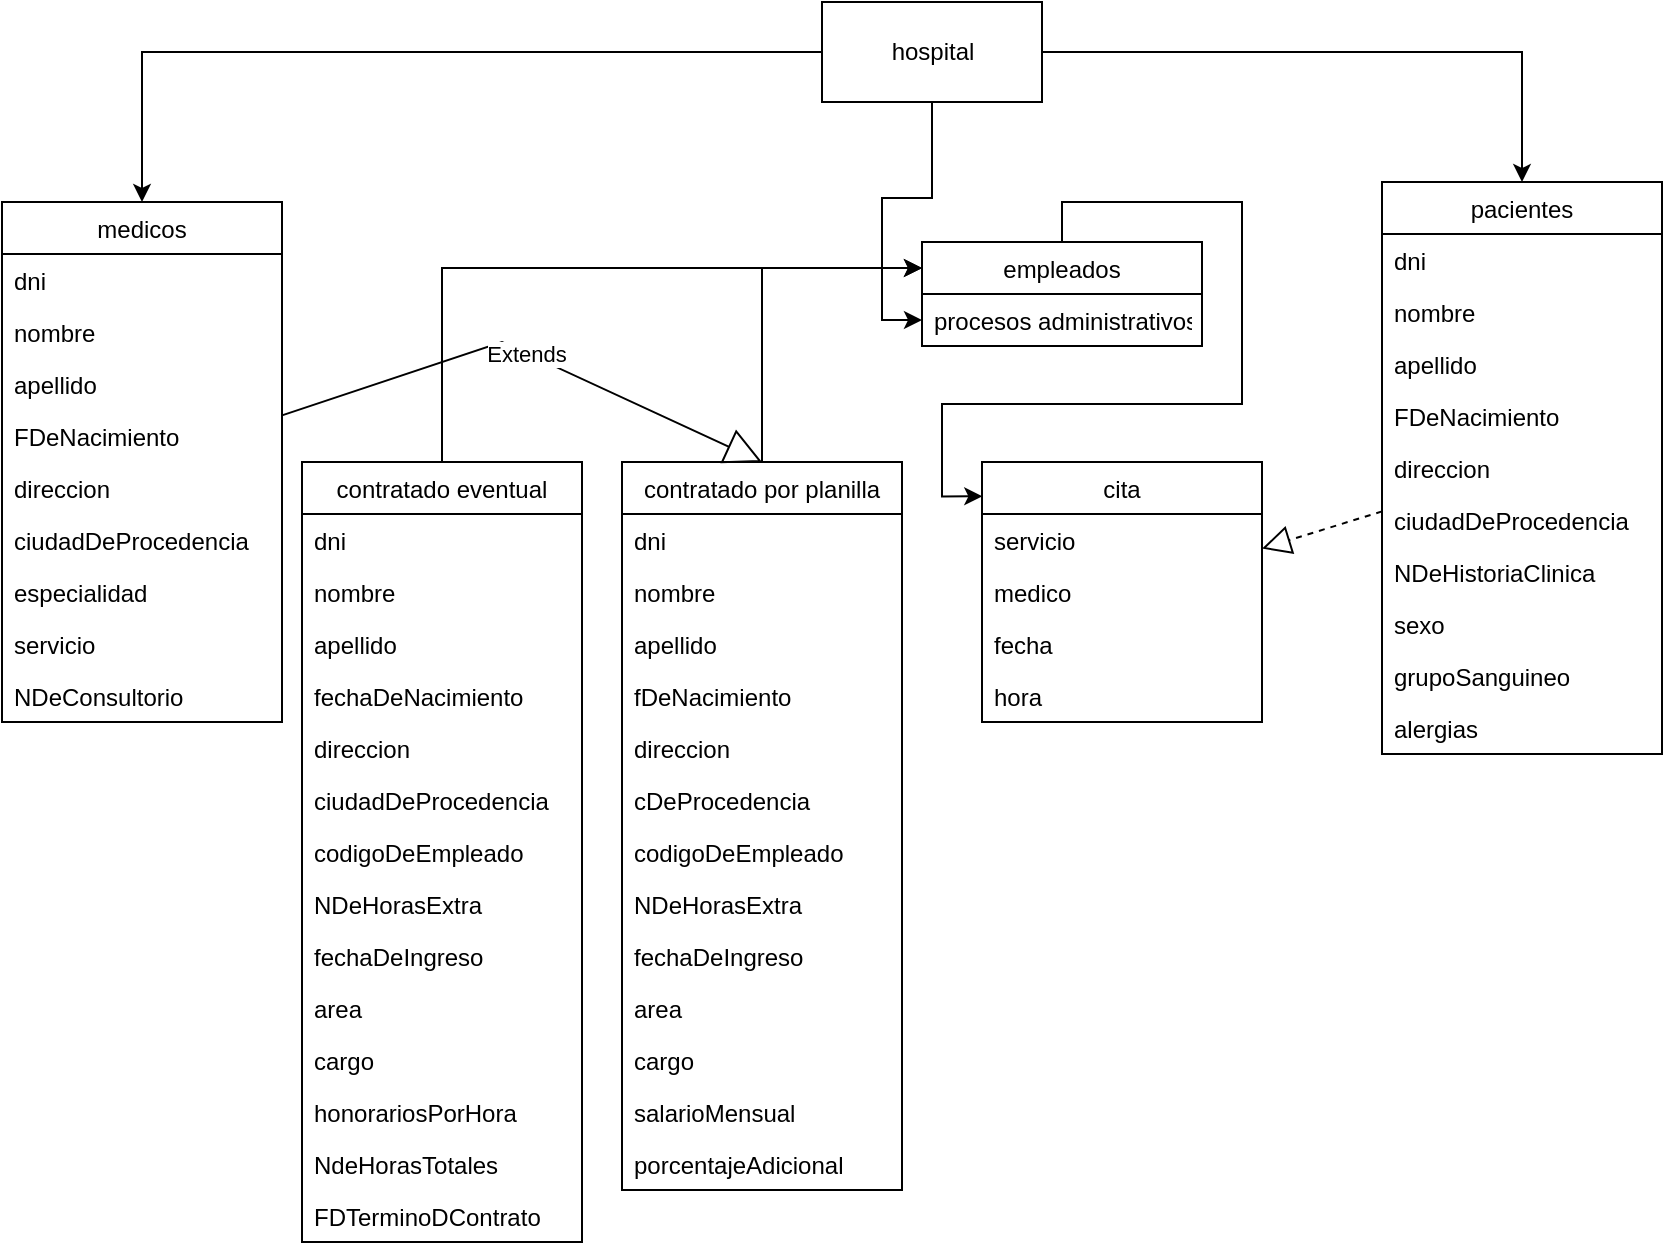 <mxfile version="20.3.6" type="github">
  <diagram id="PKLT-gSTfjKENaEPomK2" name="Página-1">
    <mxGraphModel dx="2523" dy="560" grid="1" gridSize="10" guides="1" tooltips="1" connect="1" arrows="1" fold="1" page="1" pageScale="1" pageWidth="827" pageHeight="1169" math="0" shadow="0">
      <root>
        <mxCell id="0" />
        <mxCell id="1" parent="0" />
        <mxCell id="cpbGtfJydm9GBVMsb6nC-65" value="" style="edgeStyle=orthogonalEdgeStyle;rounded=0;orthogonalLoop=1;jettySize=auto;html=1;" edge="1" parent="1" source="cpbGtfJydm9GBVMsb6nC-1" target="cpbGtfJydm9GBVMsb6nC-6">
          <mxGeometry relative="1" as="geometry" />
        </mxCell>
        <mxCell id="cpbGtfJydm9GBVMsb6nC-66" style="edgeStyle=orthogonalEdgeStyle;rounded=0;orthogonalLoop=1;jettySize=auto;html=1;exitX=1;exitY=0.5;exitDx=0;exitDy=0;entryX=0.5;entryY=0;entryDx=0;entryDy=0;" edge="1" parent="1" source="cpbGtfJydm9GBVMsb6nC-1" target="cpbGtfJydm9GBVMsb6nC-11">
          <mxGeometry relative="1" as="geometry" />
        </mxCell>
        <mxCell id="cpbGtfJydm9GBVMsb6nC-67" style="edgeStyle=orthogonalEdgeStyle;rounded=0;orthogonalLoop=1;jettySize=auto;html=1;exitX=0;exitY=0.5;exitDx=0;exitDy=0;entryX=0.5;entryY=0;entryDx=0;entryDy=0;" edge="1" parent="1" source="cpbGtfJydm9GBVMsb6nC-1" target="cpbGtfJydm9GBVMsb6nC-7">
          <mxGeometry relative="1" as="geometry" />
        </mxCell>
        <mxCell id="cpbGtfJydm9GBVMsb6nC-1" value="hospital" style="html=1;" vertex="1" parent="1">
          <mxGeometry x="140" y="30" width="110" height="50" as="geometry" />
        </mxCell>
        <mxCell id="cpbGtfJydm9GBVMsb6nC-60" style="edgeStyle=orthogonalEdgeStyle;rounded=0;orthogonalLoop=1;jettySize=auto;html=1;exitX=0.5;exitY=0;exitDx=0;exitDy=0;entryX=0.001;entryY=0.132;entryDx=0;entryDy=0;entryPerimeter=0;" edge="1" parent="1" source="cpbGtfJydm9GBVMsb6nC-3" target="cpbGtfJydm9GBVMsb6nC-25">
          <mxGeometry relative="1" as="geometry" />
        </mxCell>
        <mxCell id="cpbGtfJydm9GBVMsb6nC-3" value="empleados" style="swimlane;fontStyle=0;childLayout=stackLayout;horizontal=1;startSize=26;fillColor=none;horizontalStack=0;resizeParent=1;resizeParentMax=0;resizeLast=0;collapsible=1;marginBottom=0;" vertex="1" parent="1">
          <mxGeometry x="190" y="150" width="140" height="52" as="geometry">
            <mxRectangle x="10" y="110" width="100" height="30" as="alternateBounds" />
          </mxGeometry>
        </mxCell>
        <mxCell id="cpbGtfJydm9GBVMsb6nC-6" value="procesos administrativos" style="text;strokeColor=none;fillColor=none;align=left;verticalAlign=top;spacingLeft=4;spacingRight=4;overflow=hidden;rotatable=0;points=[[0,0.5],[1,0.5]];portConstraint=eastwest;" vertex="1" parent="cpbGtfJydm9GBVMsb6nC-3">
          <mxGeometry y="26" width="140" height="26" as="geometry" />
        </mxCell>
        <mxCell id="cpbGtfJydm9GBVMsb6nC-7" value="medicos" style="swimlane;fontStyle=0;childLayout=stackLayout;horizontal=1;startSize=26;fillColor=none;horizontalStack=0;resizeParent=1;resizeParentMax=0;resizeLast=0;collapsible=1;marginBottom=0;" vertex="1" parent="1">
          <mxGeometry x="-270" y="130" width="140" height="260" as="geometry" />
        </mxCell>
        <mxCell id="cpbGtfJydm9GBVMsb6nC-8" value="dni" style="text;strokeColor=none;fillColor=none;align=left;verticalAlign=top;spacingLeft=4;spacingRight=4;overflow=hidden;rotatable=0;points=[[0,0.5],[1,0.5]];portConstraint=eastwest;" vertex="1" parent="cpbGtfJydm9GBVMsb6nC-7">
          <mxGeometry y="26" width="140" height="26" as="geometry" />
        </mxCell>
        <mxCell id="cpbGtfJydm9GBVMsb6nC-9" value="nombre" style="text;strokeColor=none;fillColor=none;align=left;verticalAlign=top;spacingLeft=4;spacingRight=4;overflow=hidden;rotatable=0;points=[[0,0.5],[1,0.5]];portConstraint=eastwest;" vertex="1" parent="cpbGtfJydm9GBVMsb6nC-7">
          <mxGeometry y="52" width="140" height="26" as="geometry" />
        </mxCell>
        <mxCell id="cpbGtfJydm9GBVMsb6nC-10" value="apellido&#xa;" style="text;strokeColor=none;fillColor=none;align=left;verticalAlign=top;spacingLeft=4;spacingRight=4;overflow=hidden;rotatable=0;points=[[0,0.5],[1,0.5]];portConstraint=eastwest;" vertex="1" parent="cpbGtfJydm9GBVMsb6nC-7">
          <mxGeometry y="78" width="140" height="26" as="geometry" />
        </mxCell>
        <mxCell id="cpbGtfJydm9GBVMsb6nC-84" value="FDeNacimiento" style="text;strokeColor=none;fillColor=none;align=left;verticalAlign=top;spacingLeft=4;spacingRight=4;overflow=hidden;rotatable=0;points=[[0,0.5],[1,0.5]];portConstraint=eastwest;" vertex="1" parent="cpbGtfJydm9GBVMsb6nC-7">
          <mxGeometry y="104" width="140" height="26" as="geometry" />
        </mxCell>
        <mxCell id="cpbGtfJydm9GBVMsb6nC-85" value="direccion" style="text;strokeColor=none;fillColor=none;align=left;verticalAlign=top;spacingLeft=4;spacingRight=4;overflow=hidden;rotatable=0;points=[[0,0.5],[1,0.5]];portConstraint=eastwest;" vertex="1" parent="cpbGtfJydm9GBVMsb6nC-7">
          <mxGeometry y="130" width="140" height="26" as="geometry" />
        </mxCell>
        <mxCell id="cpbGtfJydm9GBVMsb6nC-86" value="ciudadDeProcedencia" style="text;strokeColor=none;fillColor=none;align=left;verticalAlign=top;spacingLeft=4;spacingRight=4;overflow=hidden;rotatable=0;points=[[0,0.5],[1,0.5]];portConstraint=eastwest;" vertex="1" parent="cpbGtfJydm9GBVMsb6nC-7">
          <mxGeometry y="156" width="140" height="26" as="geometry" />
        </mxCell>
        <mxCell id="cpbGtfJydm9GBVMsb6nC-87" value="especialidad" style="text;strokeColor=none;fillColor=none;align=left;verticalAlign=top;spacingLeft=4;spacingRight=4;overflow=hidden;rotatable=0;points=[[0,0.5],[1,0.5]];portConstraint=eastwest;" vertex="1" parent="cpbGtfJydm9GBVMsb6nC-7">
          <mxGeometry y="182" width="140" height="26" as="geometry" />
        </mxCell>
        <mxCell id="cpbGtfJydm9GBVMsb6nC-88" value="servicio" style="text;strokeColor=none;fillColor=none;align=left;verticalAlign=top;spacingLeft=4;spacingRight=4;overflow=hidden;rotatable=0;points=[[0,0.5],[1,0.5]];portConstraint=eastwest;" vertex="1" parent="cpbGtfJydm9GBVMsb6nC-7">
          <mxGeometry y="208" width="140" height="26" as="geometry" />
        </mxCell>
        <mxCell id="cpbGtfJydm9GBVMsb6nC-89" value="NDeConsultorio" style="text;strokeColor=none;fillColor=none;align=left;verticalAlign=top;spacingLeft=4;spacingRight=4;overflow=hidden;rotatable=0;points=[[0,0.5],[1,0.5]];portConstraint=eastwest;" vertex="1" parent="cpbGtfJydm9GBVMsb6nC-7">
          <mxGeometry y="234" width="140" height="26" as="geometry" />
        </mxCell>
        <mxCell id="cpbGtfJydm9GBVMsb6nC-11" value="pacientes" style="swimlane;fontStyle=0;childLayout=stackLayout;horizontal=1;startSize=26;fillColor=none;horizontalStack=0;resizeParent=1;resizeParentMax=0;resizeLast=0;collapsible=1;marginBottom=0;" vertex="1" parent="1">
          <mxGeometry x="420" y="120" width="140" height="286" as="geometry" />
        </mxCell>
        <mxCell id="cpbGtfJydm9GBVMsb6nC-12" value="dni" style="text;strokeColor=none;fillColor=none;align=left;verticalAlign=top;spacingLeft=4;spacingRight=4;overflow=hidden;rotatable=0;points=[[0,0.5],[1,0.5]];portConstraint=eastwest;" vertex="1" parent="cpbGtfJydm9GBVMsb6nC-11">
          <mxGeometry y="26" width="140" height="26" as="geometry" />
        </mxCell>
        <mxCell id="cpbGtfJydm9GBVMsb6nC-13" value="nombre" style="text;strokeColor=none;fillColor=none;align=left;verticalAlign=top;spacingLeft=4;spacingRight=4;overflow=hidden;rotatable=0;points=[[0,0.5],[1,0.5]];portConstraint=eastwest;" vertex="1" parent="cpbGtfJydm9GBVMsb6nC-11">
          <mxGeometry y="52" width="140" height="26" as="geometry" />
        </mxCell>
        <mxCell id="cpbGtfJydm9GBVMsb6nC-14" value="apellido" style="text;strokeColor=none;fillColor=none;align=left;verticalAlign=top;spacingLeft=4;spacingRight=4;overflow=hidden;rotatable=0;points=[[0,0.5],[1,0.5]];portConstraint=eastwest;" vertex="1" parent="cpbGtfJydm9GBVMsb6nC-11">
          <mxGeometry y="78" width="140" height="26" as="geometry" />
        </mxCell>
        <mxCell id="cpbGtfJydm9GBVMsb6nC-31" value="FDeNacimiento" style="text;strokeColor=none;fillColor=none;align=left;verticalAlign=top;spacingLeft=4;spacingRight=4;overflow=hidden;rotatable=0;points=[[0,0.5],[1,0.5]];portConstraint=eastwest;" vertex="1" parent="cpbGtfJydm9GBVMsb6nC-11">
          <mxGeometry y="104" width="140" height="26" as="geometry" />
        </mxCell>
        <mxCell id="cpbGtfJydm9GBVMsb6nC-32" value="direccion" style="text;strokeColor=none;fillColor=none;align=left;verticalAlign=top;spacingLeft=4;spacingRight=4;overflow=hidden;rotatable=0;points=[[0,0.5],[1,0.5]];portConstraint=eastwest;" vertex="1" parent="cpbGtfJydm9GBVMsb6nC-11">
          <mxGeometry y="130" width="140" height="26" as="geometry" />
        </mxCell>
        <mxCell id="cpbGtfJydm9GBVMsb6nC-33" value="ciudadDeProcedencia" style="text;strokeColor=none;fillColor=none;align=left;verticalAlign=top;spacingLeft=4;spacingRight=4;overflow=hidden;rotatable=0;points=[[0,0.5],[1,0.5]];portConstraint=eastwest;" vertex="1" parent="cpbGtfJydm9GBVMsb6nC-11">
          <mxGeometry y="156" width="140" height="26" as="geometry" />
        </mxCell>
        <mxCell id="cpbGtfJydm9GBVMsb6nC-34" value="NDeHistoriaClinica" style="text;strokeColor=none;fillColor=none;align=left;verticalAlign=top;spacingLeft=4;spacingRight=4;overflow=hidden;rotatable=0;points=[[0,0.5],[1,0.5]];portConstraint=eastwest;" vertex="1" parent="cpbGtfJydm9GBVMsb6nC-11">
          <mxGeometry y="182" width="140" height="26" as="geometry" />
        </mxCell>
        <mxCell id="cpbGtfJydm9GBVMsb6nC-35" value="sexo" style="text;strokeColor=none;fillColor=none;align=left;verticalAlign=top;spacingLeft=4;spacingRight=4;overflow=hidden;rotatable=0;points=[[0,0.5],[1,0.5]];portConstraint=eastwest;" vertex="1" parent="cpbGtfJydm9GBVMsb6nC-11">
          <mxGeometry y="208" width="140" height="26" as="geometry" />
        </mxCell>
        <mxCell id="cpbGtfJydm9GBVMsb6nC-36" value="grupoSanguineo" style="text;strokeColor=none;fillColor=none;align=left;verticalAlign=top;spacingLeft=4;spacingRight=4;overflow=hidden;rotatable=0;points=[[0,0.5],[1,0.5]];portConstraint=eastwest;" vertex="1" parent="cpbGtfJydm9GBVMsb6nC-11">
          <mxGeometry y="234" width="140" height="26" as="geometry" />
        </mxCell>
        <mxCell id="cpbGtfJydm9GBVMsb6nC-37" value="alergias" style="text;strokeColor=none;fillColor=none;align=left;verticalAlign=top;spacingLeft=4;spacingRight=4;overflow=hidden;rotatable=0;points=[[0,0.5],[1,0.5]];portConstraint=eastwest;" vertex="1" parent="cpbGtfJydm9GBVMsb6nC-11">
          <mxGeometry y="260" width="140" height="26" as="geometry" />
        </mxCell>
        <mxCell id="cpbGtfJydm9GBVMsb6nC-53" style="edgeStyle=orthogonalEdgeStyle;rounded=0;orthogonalLoop=1;jettySize=auto;html=1;exitX=0.5;exitY=0;exitDx=0;exitDy=0;entryX=0;entryY=0.25;entryDx=0;entryDy=0;" edge="1" parent="1" source="cpbGtfJydm9GBVMsb6nC-68" target="cpbGtfJydm9GBVMsb6nC-3">
          <mxGeometry relative="1" as="geometry">
            <mxPoint x="-35.0" y="250" as="sourcePoint" />
          </mxGeometry>
        </mxCell>
        <mxCell id="cpbGtfJydm9GBVMsb6nC-52" style="edgeStyle=orthogonalEdgeStyle;rounded=0;orthogonalLoop=1;jettySize=auto;html=1;exitX=0.5;exitY=0;exitDx=0;exitDy=0;entryX=0;entryY=0.25;entryDx=0;entryDy=0;" edge="1" parent="1" source="cpbGtfJydm9GBVMsb6nC-17" target="cpbGtfJydm9GBVMsb6nC-3">
          <mxGeometry relative="1" as="geometry" />
        </mxCell>
        <mxCell id="cpbGtfJydm9GBVMsb6nC-17" value="contratado por planilla" style="swimlane;fontStyle=0;childLayout=stackLayout;horizontal=1;startSize=26;fillColor=none;horizontalStack=0;resizeParent=1;resizeParentMax=0;resizeLast=0;collapsible=1;marginBottom=0;" vertex="1" parent="1">
          <mxGeometry x="40" y="260" width="140" height="364" as="geometry" />
        </mxCell>
        <mxCell id="cpbGtfJydm9GBVMsb6nC-18" value="dni" style="text;strokeColor=none;fillColor=none;align=left;verticalAlign=top;spacingLeft=4;spacingRight=4;overflow=hidden;rotatable=0;points=[[0,0.5],[1,0.5]];portConstraint=eastwest;" vertex="1" parent="cpbGtfJydm9GBVMsb6nC-17">
          <mxGeometry y="26" width="140" height="26" as="geometry" />
        </mxCell>
        <mxCell id="cpbGtfJydm9GBVMsb6nC-19" value="nombre" style="text;strokeColor=none;fillColor=none;align=left;verticalAlign=top;spacingLeft=4;spacingRight=4;overflow=hidden;rotatable=0;points=[[0,0.5],[1,0.5]];portConstraint=eastwest;" vertex="1" parent="cpbGtfJydm9GBVMsb6nC-17">
          <mxGeometry y="52" width="140" height="26" as="geometry" />
        </mxCell>
        <mxCell id="cpbGtfJydm9GBVMsb6nC-20" value="apellido" style="text;strokeColor=none;fillColor=none;align=left;verticalAlign=top;spacingLeft=4;spacingRight=4;overflow=hidden;rotatable=0;points=[[0,0.5],[1,0.5]];portConstraint=eastwest;" vertex="1" parent="cpbGtfJydm9GBVMsb6nC-17">
          <mxGeometry y="78" width="140" height="26" as="geometry" />
        </mxCell>
        <mxCell id="cpbGtfJydm9GBVMsb6nC-40" value="fDeNacimiento" style="text;strokeColor=none;fillColor=none;align=left;verticalAlign=top;spacingLeft=4;spacingRight=4;overflow=hidden;rotatable=0;points=[[0,0.5],[1,0.5]];portConstraint=eastwest;" vertex="1" parent="cpbGtfJydm9GBVMsb6nC-17">
          <mxGeometry y="104" width="140" height="26" as="geometry" />
        </mxCell>
        <mxCell id="cpbGtfJydm9GBVMsb6nC-41" value="direccion" style="text;strokeColor=none;fillColor=none;align=left;verticalAlign=top;spacingLeft=4;spacingRight=4;overflow=hidden;rotatable=0;points=[[0,0.5],[1,0.5]];portConstraint=eastwest;" vertex="1" parent="cpbGtfJydm9GBVMsb6nC-17">
          <mxGeometry y="130" width="140" height="26" as="geometry" />
        </mxCell>
        <mxCell id="cpbGtfJydm9GBVMsb6nC-42" value="cDeProcedencia" style="text;strokeColor=none;fillColor=none;align=left;verticalAlign=top;spacingLeft=4;spacingRight=4;overflow=hidden;rotatable=0;points=[[0,0.5],[1,0.5]];portConstraint=eastwest;" vertex="1" parent="cpbGtfJydm9GBVMsb6nC-17">
          <mxGeometry y="156" width="140" height="26" as="geometry" />
        </mxCell>
        <mxCell id="cpbGtfJydm9GBVMsb6nC-43" value="codigoDeEmpleado" style="text;strokeColor=none;fillColor=none;align=left;verticalAlign=top;spacingLeft=4;spacingRight=4;overflow=hidden;rotatable=0;points=[[0,0.5],[1,0.5]];portConstraint=eastwest;" vertex="1" parent="cpbGtfJydm9GBVMsb6nC-17">
          <mxGeometry y="182" width="140" height="26" as="geometry" />
        </mxCell>
        <mxCell id="cpbGtfJydm9GBVMsb6nC-44" value="NDeHorasExtra" style="text;strokeColor=none;fillColor=none;align=left;verticalAlign=top;spacingLeft=4;spacingRight=4;overflow=hidden;rotatable=0;points=[[0,0.5],[1,0.5]];portConstraint=eastwest;" vertex="1" parent="cpbGtfJydm9GBVMsb6nC-17">
          <mxGeometry y="208" width="140" height="26" as="geometry" />
        </mxCell>
        <mxCell id="cpbGtfJydm9GBVMsb6nC-45" value="fechaDeIngreso" style="text;strokeColor=none;fillColor=none;align=left;verticalAlign=top;spacingLeft=4;spacingRight=4;overflow=hidden;rotatable=0;points=[[0,0.5],[1,0.5]];portConstraint=eastwest;" vertex="1" parent="cpbGtfJydm9GBVMsb6nC-17">
          <mxGeometry y="234" width="140" height="26" as="geometry" />
        </mxCell>
        <mxCell id="cpbGtfJydm9GBVMsb6nC-46" value="area" style="text;strokeColor=none;fillColor=none;align=left;verticalAlign=top;spacingLeft=4;spacingRight=4;overflow=hidden;rotatable=0;points=[[0,0.5],[1,0.5]];portConstraint=eastwest;" vertex="1" parent="cpbGtfJydm9GBVMsb6nC-17">
          <mxGeometry y="260" width="140" height="26" as="geometry" />
        </mxCell>
        <mxCell id="cpbGtfJydm9GBVMsb6nC-47" value="cargo" style="text;strokeColor=none;fillColor=none;align=left;verticalAlign=top;spacingLeft=4;spacingRight=4;overflow=hidden;rotatable=0;points=[[0,0.5],[1,0.5]];portConstraint=eastwest;" vertex="1" parent="cpbGtfJydm9GBVMsb6nC-17">
          <mxGeometry y="286" width="140" height="26" as="geometry" />
        </mxCell>
        <mxCell id="cpbGtfJydm9GBVMsb6nC-48" value="salarioMensual" style="text;strokeColor=none;fillColor=none;align=left;verticalAlign=top;spacingLeft=4;spacingRight=4;overflow=hidden;rotatable=0;points=[[0,0.5],[1,0.5]];portConstraint=eastwest;" vertex="1" parent="cpbGtfJydm9GBVMsb6nC-17">
          <mxGeometry y="312" width="140" height="26" as="geometry" />
        </mxCell>
        <mxCell id="cpbGtfJydm9GBVMsb6nC-49" value="porcentajeAdicional" style="text;strokeColor=none;fillColor=none;align=left;verticalAlign=top;spacingLeft=4;spacingRight=4;overflow=hidden;rotatable=0;points=[[0,0.5],[1,0.5]];portConstraint=eastwest;" vertex="1" parent="cpbGtfJydm9GBVMsb6nC-17">
          <mxGeometry y="338" width="140" height="26" as="geometry" />
        </mxCell>
        <mxCell id="cpbGtfJydm9GBVMsb6nC-25" value="cita" style="swimlane;fontStyle=0;childLayout=stackLayout;horizontal=1;startSize=26;fillColor=none;horizontalStack=0;resizeParent=1;resizeParentMax=0;resizeLast=0;collapsible=1;marginBottom=0;" vertex="1" parent="1">
          <mxGeometry x="220" y="260" width="140" height="130" as="geometry" />
        </mxCell>
        <mxCell id="cpbGtfJydm9GBVMsb6nC-27" value="servicio" style="text;strokeColor=none;fillColor=none;align=left;verticalAlign=top;spacingLeft=4;spacingRight=4;overflow=hidden;rotatable=0;points=[[0,0.5],[1,0.5]];portConstraint=eastwest;" vertex="1" parent="cpbGtfJydm9GBVMsb6nC-25">
          <mxGeometry y="26" width="140" height="26" as="geometry" />
        </mxCell>
        <mxCell id="cpbGtfJydm9GBVMsb6nC-28" value="medico" style="text;strokeColor=none;fillColor=none;align=left;verticalAlign=top;spacingLeft=4;spacingRight=4;overflow=hidden;rotatable=0;points=[[0,0.5],[1,0.5]];portConstraint=eastwest;" vertex="1" parent="cpbGtfJydm9GBVMsb6nC-25">
          <mxGeometry y="52" width="140" height="26" as="geometry" />
        </mxCell>
        <mxCell id="cpbGtfJydm9GBVMsb6nC-29" value="fecha" style="text;strokeColor=none;fillColor=none;align=left;verticalAlign=top;spacingLeft=4;spacingRight=4;overflow=hidden;rotatable=0;points=[[0,0.5],[1,0.5]];portConstraint=eastwest;" vertex="1" parent="cpbGtfJydm9GBVMsb6nC-25">
          <mxGeometry y="78" width="140" height="26" as="geometry" />
        </mxCell>
        <mxCell id="cpbGtfJydm9GBVMsb6nC-30" value="hora" style="text;strokeColor=none;fillColor=none;align=left;verticalAlign=top;spacingLeft=4;spacingRight=4;overflow=hidden;rotatable=0;points=[[0,0.5],[1,0.5]];portConstraint=eastwest;" vertex="1" parent="cpbGtfJydm9GBVMsb6nC-25">
          <mxGeometry y="104" width="140" height="26" as="geometry" />
        </mxCell>
        <mxCell id="cpbGtfJydm9GBVMsb6nC-62" value="Extends" style="endArrow=block;endSize=16;endFill=0;html=1;rounded=0;entryX=0.5;entryY=0;entryDx=0;entryDy=0;" edge="1" parent="1" source="cpbGtfJydm9GBVMsb6nC-7" target="cpbGtfJydm9GBVMsb6nC-17">
          <mxGeometry width="160" relative="1" as="geometry">
            <mxPoint x="-20" y="410" as="sourcePoint" />
            <mxPoint x="140" y="410" as="targetPoint" />
            <Array as="points">
              <mxPoint x="-20" y="200" />
            </Array>
          </mxGeometry>
        </mxCell>
        <mxCell id="cpbGtfJydm9GBVMsb6nC-64" value="" style="endArrow=block;dashed=1;endFill=0;endSize=12;html=1;rounded=0;" edge="1" parent="1" source="cpbGtfJydm9GBVMsb6nC-11" target="cpbGtfJydm9GBVMsb6nC-25">
          <mxGeometry width="160" relative="1" as="geometry">
            <mxPoint x="150" y="340" as="sourcePoint" />
            <mxPoint x="310" y="340" as="targetPoint" />
          </mxGeometry>
        </mxCell>
        <mxCell id="cpbGtfJydm9GBVMsb6nC-68" value="contratado eventual" style="swimlane;fontStyle=0;childLayout=stackLayout;horizontal=1;startSize=26;fillColor=none;horizontalStack=0;resizeParent=1;resizeParentMax=0;resizeLast=0;collapsible=1;marginBottom=0;" vertex="1" parent="1">
          <mxGeometry x="-120" y="260" width="140" height="390" as="geometry" />
        </mxCell>
        <mxCell id="cpbGtfJydm9GBVMsb6nC-69" value="dni" style="text;strokeColor=none;fillColor=none;align=left;verticalAlign=top;spacingLeft=4;spacingRight=4;overflow=hidden;rotatable=0;points=[[0,0.5],[1,0.5]];portConstraint=eastwest;" vertex="1" parent="cpbGtfJydm9GBVMsb6nC-68">
          <mxGeometry y="26" width="140" height="26" as="geometry" />
        </mxCell>
        <mxCell id="cpbGtfJydm9GBVMsb6nC-70" value="nombre" style="text;strokeColor=none;fillColor=none;align=left;verticalAlign=top;spacingLeft=4;spacingRight=4;overflow=hidden;rotatable=0;points=[[0,0.5],[1,0.5]];portConstraint=eastwest;" vertex="1" parent="cpbGtfJydm9GBVMsb6nC-68">
          <mxGeometry y="52" width="140" height="26" as="geometry" />
        </mxCell>
        <mxCell id="cpbGtfJydm9GBVMsb6nC-71" value="apellido" style="text;strokeColor=none;fillColor=none;align=left;verticalAlign=top;spacingLeft=4;spacingRight=4;overflow=hidden;rotatable=0;points=[[0,0.5],[1,0.5]];portConstraint=eastwest;" vertex="1" parent="cpbGtfJydm9GBVMsb6nC-68">
          <mxGeometry y="78" width="140" height="26" as="geometry" />
        </mxCell>
        <mxCell id="cpbGtfJydm9GBVMsb6nC-72" value="fechaDeNacimiento" style="text;strokeColor=none;fillColor=none;align=left;verticalAlign=top;spacingLeft=4;spacingRight=4;overflow=hidden;rotatable=0;points=[[0,0.5],[1,0.5]];portConstraint=eastwest;" vertex="1" parent="cpbGtfJydm9GBVMsb6nC-68">
          <mxGeometry y="104" width="140" height="26" as="geometry" />
        </mxCell>
        <mxCell id="cpbGtfJydm9GBVMsb6nC-73" value="direccion" style="text;strokeColor=none;fillColor=none;align=left;verticalAlign=top;spacingLeft=4;spacingRight=4;overflow=hidden;rotatable=0;points=[[0,0.5],[1,0.5]];portConstraint=eastwest;" vertex="1" parent="cpbGtfJydm9GBVMsb6nC-68">
          <mxGeometry y="130" width="140" height="26" as="geometry" />
        </mxCell>
        <mxCell id="cpbGtfJydm9GBVMsb6nC-74" value="ciudadDeProcedencia" style="text;strokeColor=none;fillColor=none;align=left;verticalAlign=top;spacingLeft=4;spacingRight=4;overflow=hidden;rotatable=0;points=[[0,0.5],[1,0.5]];portConstraint=eastwest;" vertex="1" parent="cpbGtfJydm9GBVMsb6nC-68">
          <mxGeometry y="156" width="140" height="26" as="geometry" />
        </mxCell>
        <mxCell id="cpbGtfJydm9GBVMsb6nC-75" value="codigoDeEmpleado" style="text;strokeColor=none;fillColor=none;align=left;verticalAlign=top;spacingLeft=4;spacingRight=4;overflow=hidden;rotatable=0;points=[[0,0.5],[1,0.5]];portConstraint=eastwest;" vertex="1" parent="cpbGtfJydm9GBVMsb6nC-68">
          <mxGeometry y="182" width="140" height="26" as="geometry" />
        </mxCell>
        <mxCell id="cpbGtfJydm9GBVMsb6nC-76" value="NDeHorasExtra" style="text;strokeColor=none;fillColor=none;align=left;verticalAlign=top;spacingLeft=4;spacingRight=4;overflow=hidden;rotatable=0;points=[[0,0.5],[1,0.5]];portConstraint=eastwest;" vertex="1" parent="cpbGtfJydm9GBVMsb6nC-68">
          <mxGeometry y="208" width="140" height="26" as="geometry" />
        </mxCell>
        <mxCell id="cpbGtfJydm9GBVMsb6nC-77" value="fechaDeIngreso" style="text;strokeColor=none;fillColor=none;align=left;verticalAlign=top;spacingLeft=4;spacingRight=4;overflow=hidden;rotatable=0;points=[[0,0.5],[1,0.5]];portConstraint=eastwest;" vertex="1" parent="cpbGtfJydm9GBVMsb6nC-68">
          <mxGeometry y="234" width="140" height="26" as="geometry" />
        </mxCell>
        <mxCell id="cpbGtfJydm9GBVMsb6nC-78" value="area" style="text;strokeColor=none;fillColor=none;align=left;verticalAlign=top;spacingLeft=4;spacingRight=4;overflow=hidden;rotatable=0;points=[[0,0.5],[1,0.5]];portConstraint=eastwest;" vertex="1" parent="cpbGtfJydm9GBVMsb6nC-68">
          <mxGeometry y="260" width="140" height="26" as="geometry" />
        </mxCell>
        <mxCell id="cpbGtfJydm9GBVMsb6nC-79" value="cargo" style="text;strokeColor=none;fillColor=none;align=left;verticalAlign=top;spacingLeft=4;spacingRight=4;overflow=hidden;rotatable=0;points=[[0,0.5],[1,0.5]];portConstraint=eastwest;" vertex="1" parent="cpbGtfJydm9GBVMsb6nC-68">
          <mxGeometry y="286" width="140" height="26" as="geometry" />
        </mxCell>
        <mxCell id="cpbGtfJydm9GBVMsb6nC-80" value="honorariosPorHora" style="text;strokeColor=none;fillColor=none;align=left;verticalAlign=top;spacingLeft=4;spacingRight=4;overflow=hidden;rotatable=0;points=[[0,0.5],[1,0.5]];portConstraint=eastwest;" vertex="1" parent="cpbGtfJydm9GBVMsb6nC-68">
          <mxGeometry y="312" width="140" height="26" as="geometry" />
        </mxCell>
        <mxCell id="cpbGtfJydm9GBVMsb6nC-81" value="NdeHorasTotales" style="text;strokeColor=none;fillColor=none;align=left;verticalAlign=top;spacingLeft=4;spacingRight=4;overflow=hidden;rotatable=0;points=[[0,0.5],[1,0.5]];portConstraint=eastwest;" vertex="1" parent="cpbGtfJydm9GBVMsb6nC-68">
          <mxGeometry y="338" width="140" height="26" as="geometry" />
        </mxCell>
        <mxCell id="cpbGtfJydm9GBVMsb6nC-82" value="FDTerminoDContrato" style="text;strokeColor=none;fillColor=none;align=left;verticalAlign=top;spacingLeft=4;spacingRight=4;overflow=hidden;rotatable=0;points=[[0,0.5],[1,0.5]];portConstraint=eastwest;" vertex="1" parent="cpbGtfJydm9GBVMsb6nC-68">
          <mxGeometry y="364" width="140" height="26" as="geometry" />
        </mxCell>
      </root>
    </mxGraphModel>
  </diagram>
</mxfile>

